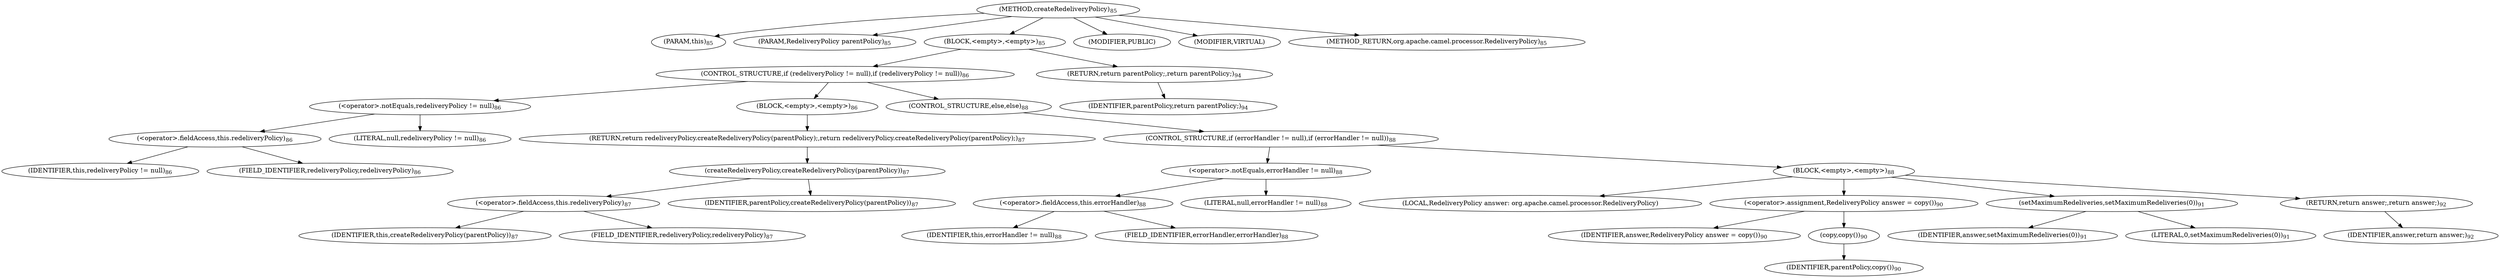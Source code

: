 digraph "createRedeliveryPolicy" {  
"207" [label = <(METHOD,createRedeliveryPolicy)<SUB>85</SUB>> ]
"208" [label = <(PARAM,this)<SUB>85</SUB>> ]
"209" [label = <(PARAM,RedeliveryPolicy parentPolicy)<SUB>85</SUB>> ]
"210" [label = <(BLOCK,&lt;empty&gt;,&lt;empty&gt;)<SUB>85</SUB>> ]
"211" [label = <(CONTROL_STRUCTURE,if (redeliveryPolicy != null),if (redeliveryPolicy != null))<SUB>86</SUB>> ]
"212" [label = <(&lt;operator&gt;.notEquals,redeliveryPolicy != null)<SUB>86</SUB>> ]
"213" [label = <(&lt;operator&gt;.fieldAccess,this.redeliveryPolicy)<SUB>86</SUB>> ]
"214" [label = <(IDENTIFIER,this,redeliveryPolicy != null)<SUB>86</SUB>> ]
"215" [label = <(FIELD_IDENTIFIER,redeliveryPolicy,redeliveryPolicy)<SUB>86</SUB>> ]
"216" [label = <(LITERAL,null,redeliveryPolicy != null)<SUB>86</SUB>> ]
"217" [label = <(BLOCK,&lt;empty&gt;,&lt;empty&gt;)<SUB>86</SUB>> ]
"218" [label = <(RETURN,return redeliveryPolicy.createRedeliveryPolicy(parentPolicy);,return redeliveryPolicy.createRedeliveryPolicy(parentPolicy);)<SUB>87</SUB>> ]
"219" [label = <(createRedeliveryPolicy,createRedeliveryPolicy(parentPolicy))<SUB>87</SUB>> ]
"220" [label = <(&lt;operator&gt;.fieldAccess,this.redeliveryPolicy)<SUB>87</SUB>> ]
"221" [label = <(IDENTIFIER,this,createRedeliveryPolicy(parentPolicy))<SUB>87</SUB>> ]
"222" [label = <(FIELD_IDENTIFIER,redeliveryPolicy,redeliveryPolicy)<SUB>87</SUB>> ]
"223" [label = <(IDENTIFIER,parentPolicy,createRedeliveryPolicy(parentPolicy))<SUB>87</SUB>> ]
"224" [label = <(CONTROL_STRUCTURE,else,else)<SUB>88</SUB>> ]
"225" [label = <(CONTROL_STRUCTURE,if (errorHandler != null),if (errorHandler != null))<SUB>88</SUB>> ]
"226" [label = <(&lt;operator&gt;.notEquals,errorHandler != null)<SUB>88</SUB>> ]
"227" [label = <(&lt;operator&gt;.fieldAccess,this.errorHandler)<SUB>88</SUB>> ]
"228" [label = <(IDENTIFIER,this,errorHandler != null)<SUB>88</SUB>> ]
"229" [label = <(FIELD_IDENTIFIER,errorHandler,errorHandler)<SUB>88</SUB>> ]
"230" [label = <(LITERAL,null,errorHandler != null)<SUB>88</SUB>> ]
"231" [label = <(BLOCK,&lt;empty&gt;,&lt;empty&gt;)<SUB>88</SUB>> ]
"232" [label = <(LOCAL,RedeliveryPolicy answer: org.apache.camel.processor.RedeliveryPolicy)> ]
"233" [label = <(&lt;operator&gt;.assignment,RedeliveryPolicy answer = copy())<SUB>90</SUB>> ]
"234" [label = <(IDENTIFIER,answer,RedeliveryPolicy answer = copy())<SUB>90</SUB>> ]
"235" [label = <(copy,copy())<SUB>90</SUB>> ]
"236" [label = <(IDENTIFIER,parentPolicy,copy())<SUB>90</SUB>> ]
"237" [label = <(setMaximumRedeliveries,setMaximumRedeliveries(0))<SUB>91</SUB>> ]
"238" [label = <(IDENTIFIER,answer,setMaximumRedeliveries(0))<SUB>91</SUB>> ]
"239" [label = <(LITERAL,0,setMaximumRedeliveries(0))<SUB>91</SUB>> ]
"240" [label = <(RETURN,return answer;,return answer;)<SUB>92</SUB>> ]
"241" [label = <(IDENTIFIER,answer,return answer;)<SUB>92</SUB>> ]
"242" [label = <(RETURN,return parentPolicy;,return parentPolicy;)<SUB>94</SUB>> ]
"243" [label = <(IDENTIFIER,parentPolicy,return parentPolicy;)<SUB>94</SUB>> ]
"244" [label = <(MODIFIER,PUBLIC)> ]
"245" [label = <(MODIFIER,VIRTUAL)> ]
"246" [label = <(METHOD_RETURN,org.apache.camel.processor.RedeliveryPolicy)<SUB>85</SUB>> ]
  "207" -> "208" 
  "207" -> "209" 
  "207" -> "210" 
  "207" -> "244" 
  "207" -> "245" 
  "207" -> "246" 
  "210" -> "211" 
  "210" -> "242" 
  "211" -> "212" 
  "211" -> "217" 
  "211" -> "224" 
  "212" -> "213" 
  "212" -> "216" 
  "213" -> "214" 
  "213" -> "215" 
  "217" -> "218" 
  "218" -> "219" 
  "219" -> "220" 
  "219" -> "223" 
  "220" -> "221" 
  "220" -> "222" 
  "224" -> "225" 
  "225" -> "226" 
  "225" -> "231" 
  "226" -> "227" 
  "226" -> "230" 
  "227" -> "228" 
  "227" -> "229" 
  "231" -> "232" 
  "231" -> "233" 
  "231" -> "237" 
  "231" -> "240" 
  "233" -> "234" 
  "233" -> "235" 
  "235" -> "236" 
  "237" -> "238" 
  "237" -> "239" 
  "240" -> "241" 
  "242" -> "243" 
}
